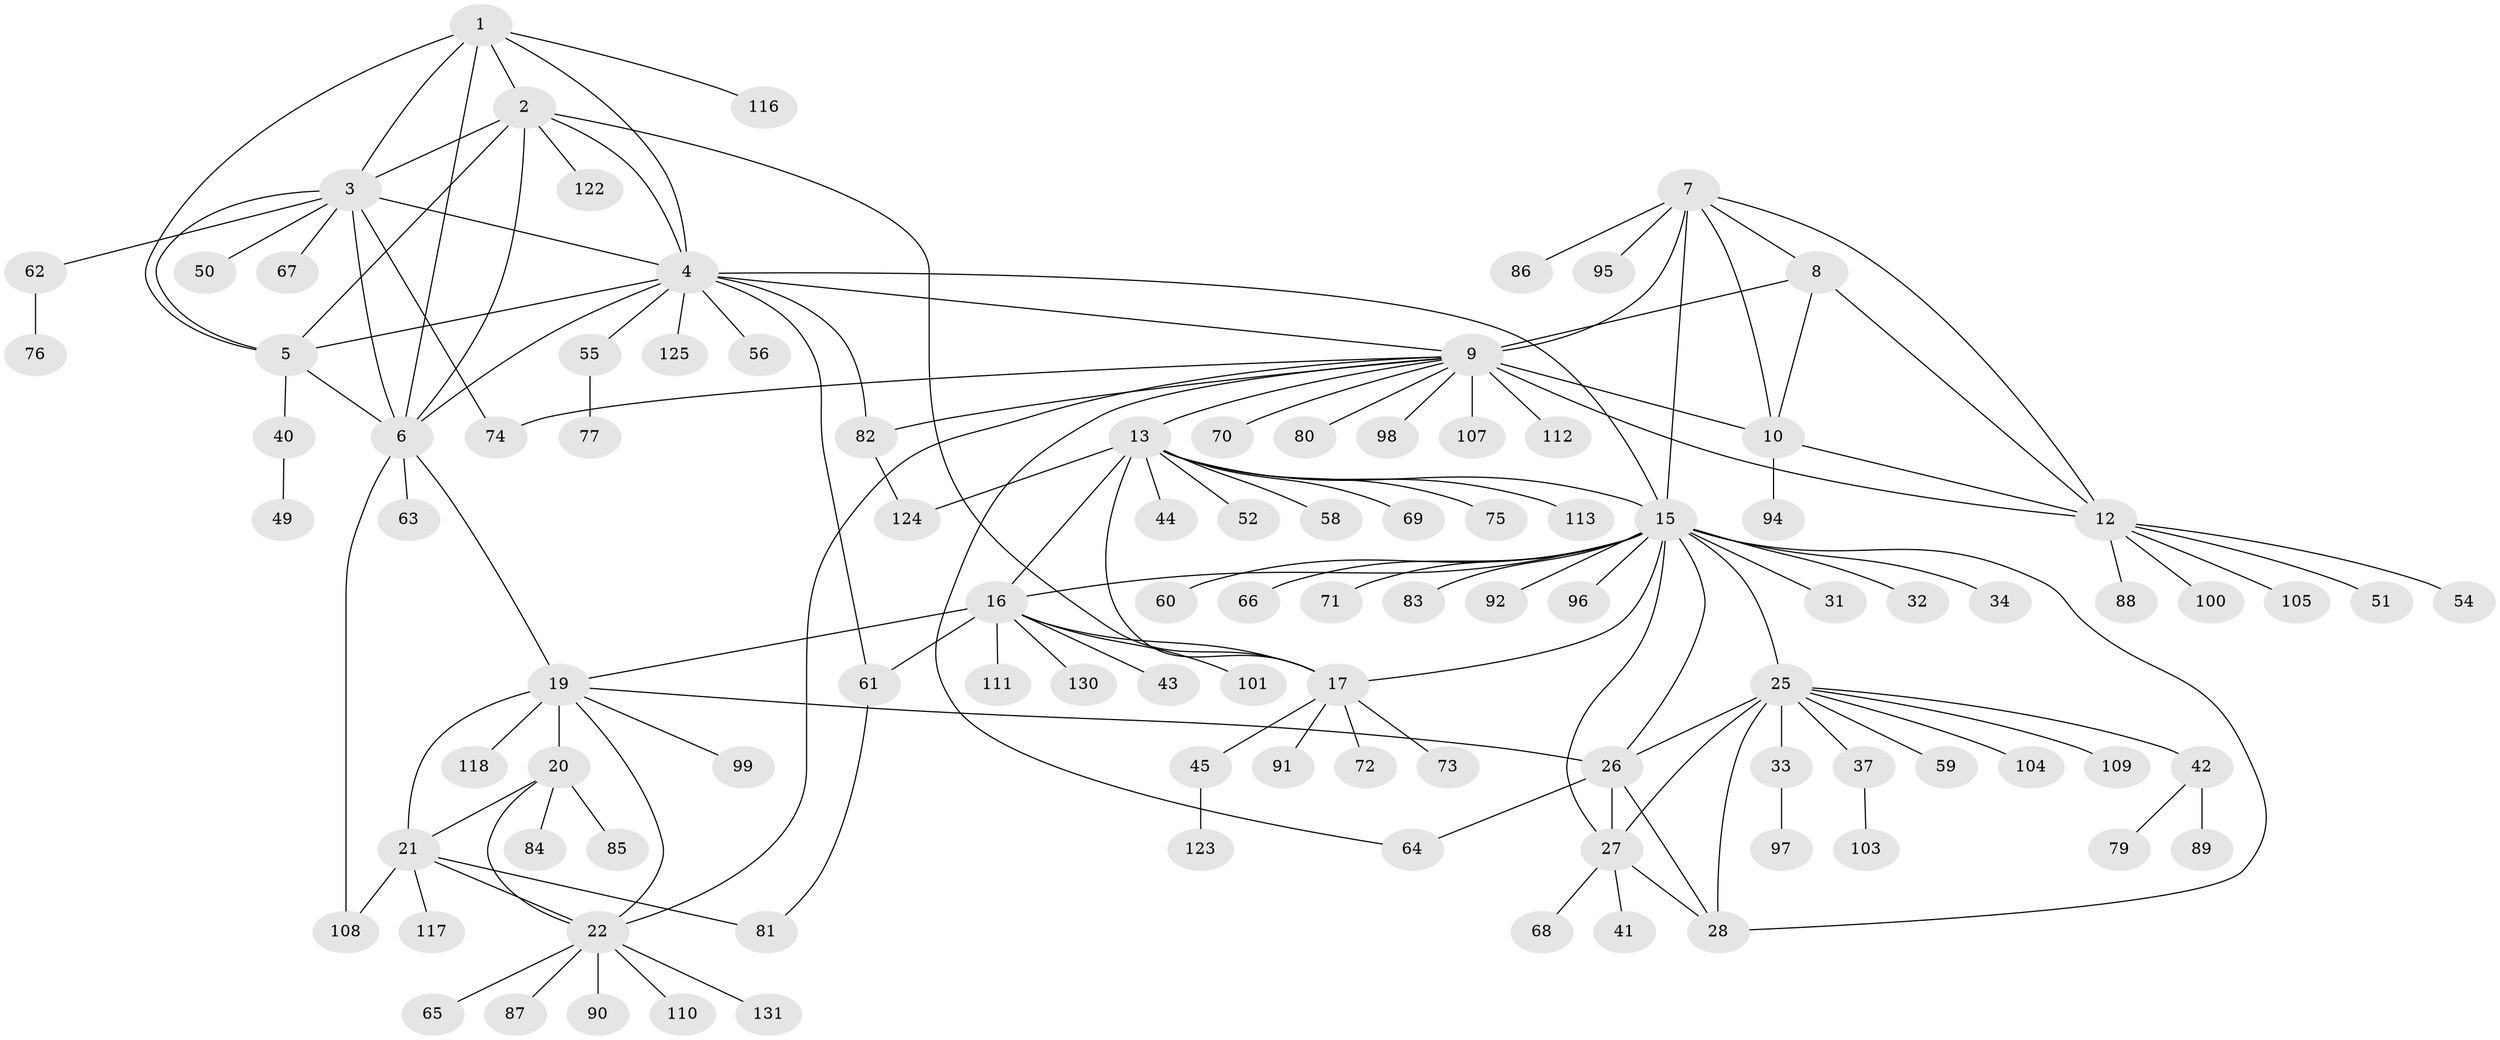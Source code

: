 // Generated by graph-tools (version 1.1) at 2025/24/03/03/25 07:24:11]
// undirected, 102 vertices, 142 edges
graph export_dot {
graph [start="1"]
  node [color=gray90,style=filled];
  1;
  2 [super="+78"];
  3 [super="+35"];
  4 [super="+38"];
  5 [super="+129"];
  6 [super="+114"];
  7 [super="+93"];
  8 [super="+53"];
  9 [super="+11"];
  10 [super="+121"];
  12 [super="+46"];
  13 [super="+14"];
  15 [super="+30"];
  16 [super="+18"];
  17 [super="+102"];
  19 [super="+23"];
  20 [super="+57"];
  21 [super="+24"];
  22 [super="+39"];
  25 [super="+29"];
  26 [super="+120"];
  27 [super="+36"];
  28;
  31;
  32;
  33 [super="+48"];
  34;
  37 [super="+47"];
  40;
  41;
  42;
  43;
  44;
  45 [super="+128"];
  49;
  50;
  51;
  52;
  54;
  55;
  56;
  58;
  59;
  60;
  61;
  62 [super="+115"];
  63;
  64;
  65;
  66;
  67;
  68;
  69;
  70;
  71;
  72;
  73;
  74;
  75;
  76;
  77;
  79;
  80;
  81;
  82 [super="+127"];
  83;
  84;
  85 [super="+106"];
  86 [super="+126"];
  87;
  88;
  89;
  90;
  91;
  92;
  94;
  95;
  96;
  97;
  98;
  99;
  100;
  101;
  103;
  104;
  105;
  107;
  108;
  109;
  110;
  111;
  112;
  113 [super="+119"];
  116;
  117;
  118;
  122;
  123;
  124;
  125;
  130;
  131;
  1 -- 2;
  1 -- 3;
  1 -- 4;
  1 -- 5;
  1 -- 6;
  1 -- 116;
  2 -- 3;
  2 -- 4;
  2 -- 5;
  2 -- 6;
  2 -- 17;
  2 -- 122;
  3 -- 4;
  3 -- 5;
  3 -- 6;
  3 -- 50;
  3 -- 62;
  3 -- 67;
  3 -- 74;
  4 -- 5;
  4 -- 6;
  4 -- 55;
  4 -- 56;
  4 -- 61;
  4 -- 82;
  4 -- 125;
  4 -- 15;
  4 -- 9;
  5 -- 6;
  5 -- 40;
  6 -- 19;
  6 -- 63;
  6 -- 108;
  7 -- 8;
  7 -- 9 [weight=2];
  7 -- 10;
  7 -- 12;
  7 -- 86;
  7 -- 95;
  7 -- 15;
  8 -- 9 [weight=2];
  8 -- 10;
  8 -- 12;
  9 -- 10 [weight=2];
  9 -- 12 [weight=2];
  9 -- 64;
  9 -- 80;
  9 -- 107;
  9 -- 98;
  9 -- 70;
  9 -- 74;
  9 -- 112;
  9 -- 82;
  9 -- 22;
  9 -- 13;
  10 -- 12;
  10 -- 94;
  12 -- 51;
  12 -- 54;
  12 -- 88;
  12 -- 105;
  12 -- 100;
  13 -- 15 [weight=2];
  13 -- 16 [weight=4];
  13 -- 17 [weight=2];
  13 -- 44;
  13 -- 69;
  13 -- 75;
  13 -- 113;
  13 -- 52;
  13 -- 58;
  13 -- 124;
  15 -- 16 [weight=2];
  15 -- 17;
  15 -- 66;
  15 -- 71;
  15 -- 92;
  15 -- 96;
  15 -- 32;
  15 -- 34;
  15 -- 60;
  15 -- 83;
  15 -- 25 [weight=2];
  15 -- 26;
  15 -- 27;
  15 -- 28;
  15 -- 31;
  16 -- 17 [weight=2];
  16 -- 43;
  16 -- 130;
  16 -- 101;
  16 -- 111;
  16 -- 19;
  16 -- 61;
  17 -- 45;
  17 -- 72;
  17 -- 73;
  17 -- 91;
  19 -- 20 [weight=2];
  19 -- 21 [weight=4];
  19 -- 22 [weight=2];
  19 -- 99;
  19 -- 118;
  19 -- 26;
  20 -- 21 [weight=2];
  20 -- 22;
  20 -- 84;
  20 -- 85;
  21 -- 22 [weight=2];
  21 -- 117;
  21 -- 81;
  21 -- 108;
  22 -- 65;
  22 -- 87;
  22 -- 90;
  22 -- 110;
  22 -- 131;
  25 -- 26 [weight=2];
  25 -- 27 [weight=2];
  25 -- 28 [weight=2];
  25 -- 37;
  25 -- 104;
  25 -- 33;
  25 -- 59;
  25 -- 42;
  25 -- 109;
  26 -- 27;
  26 -- 28;
  26 -- 64;
  27 -- 28;
  27 -- 41;
  27 -- 68;
  33 -- 97;
  37 -- 103;
  40 -- 49;
  42 -- 79;
  42 -- 89;
  45 -- 123;
  55 -- 77;
  61 -- 81;
  62 -- 76;
  82 -- 124;
}

